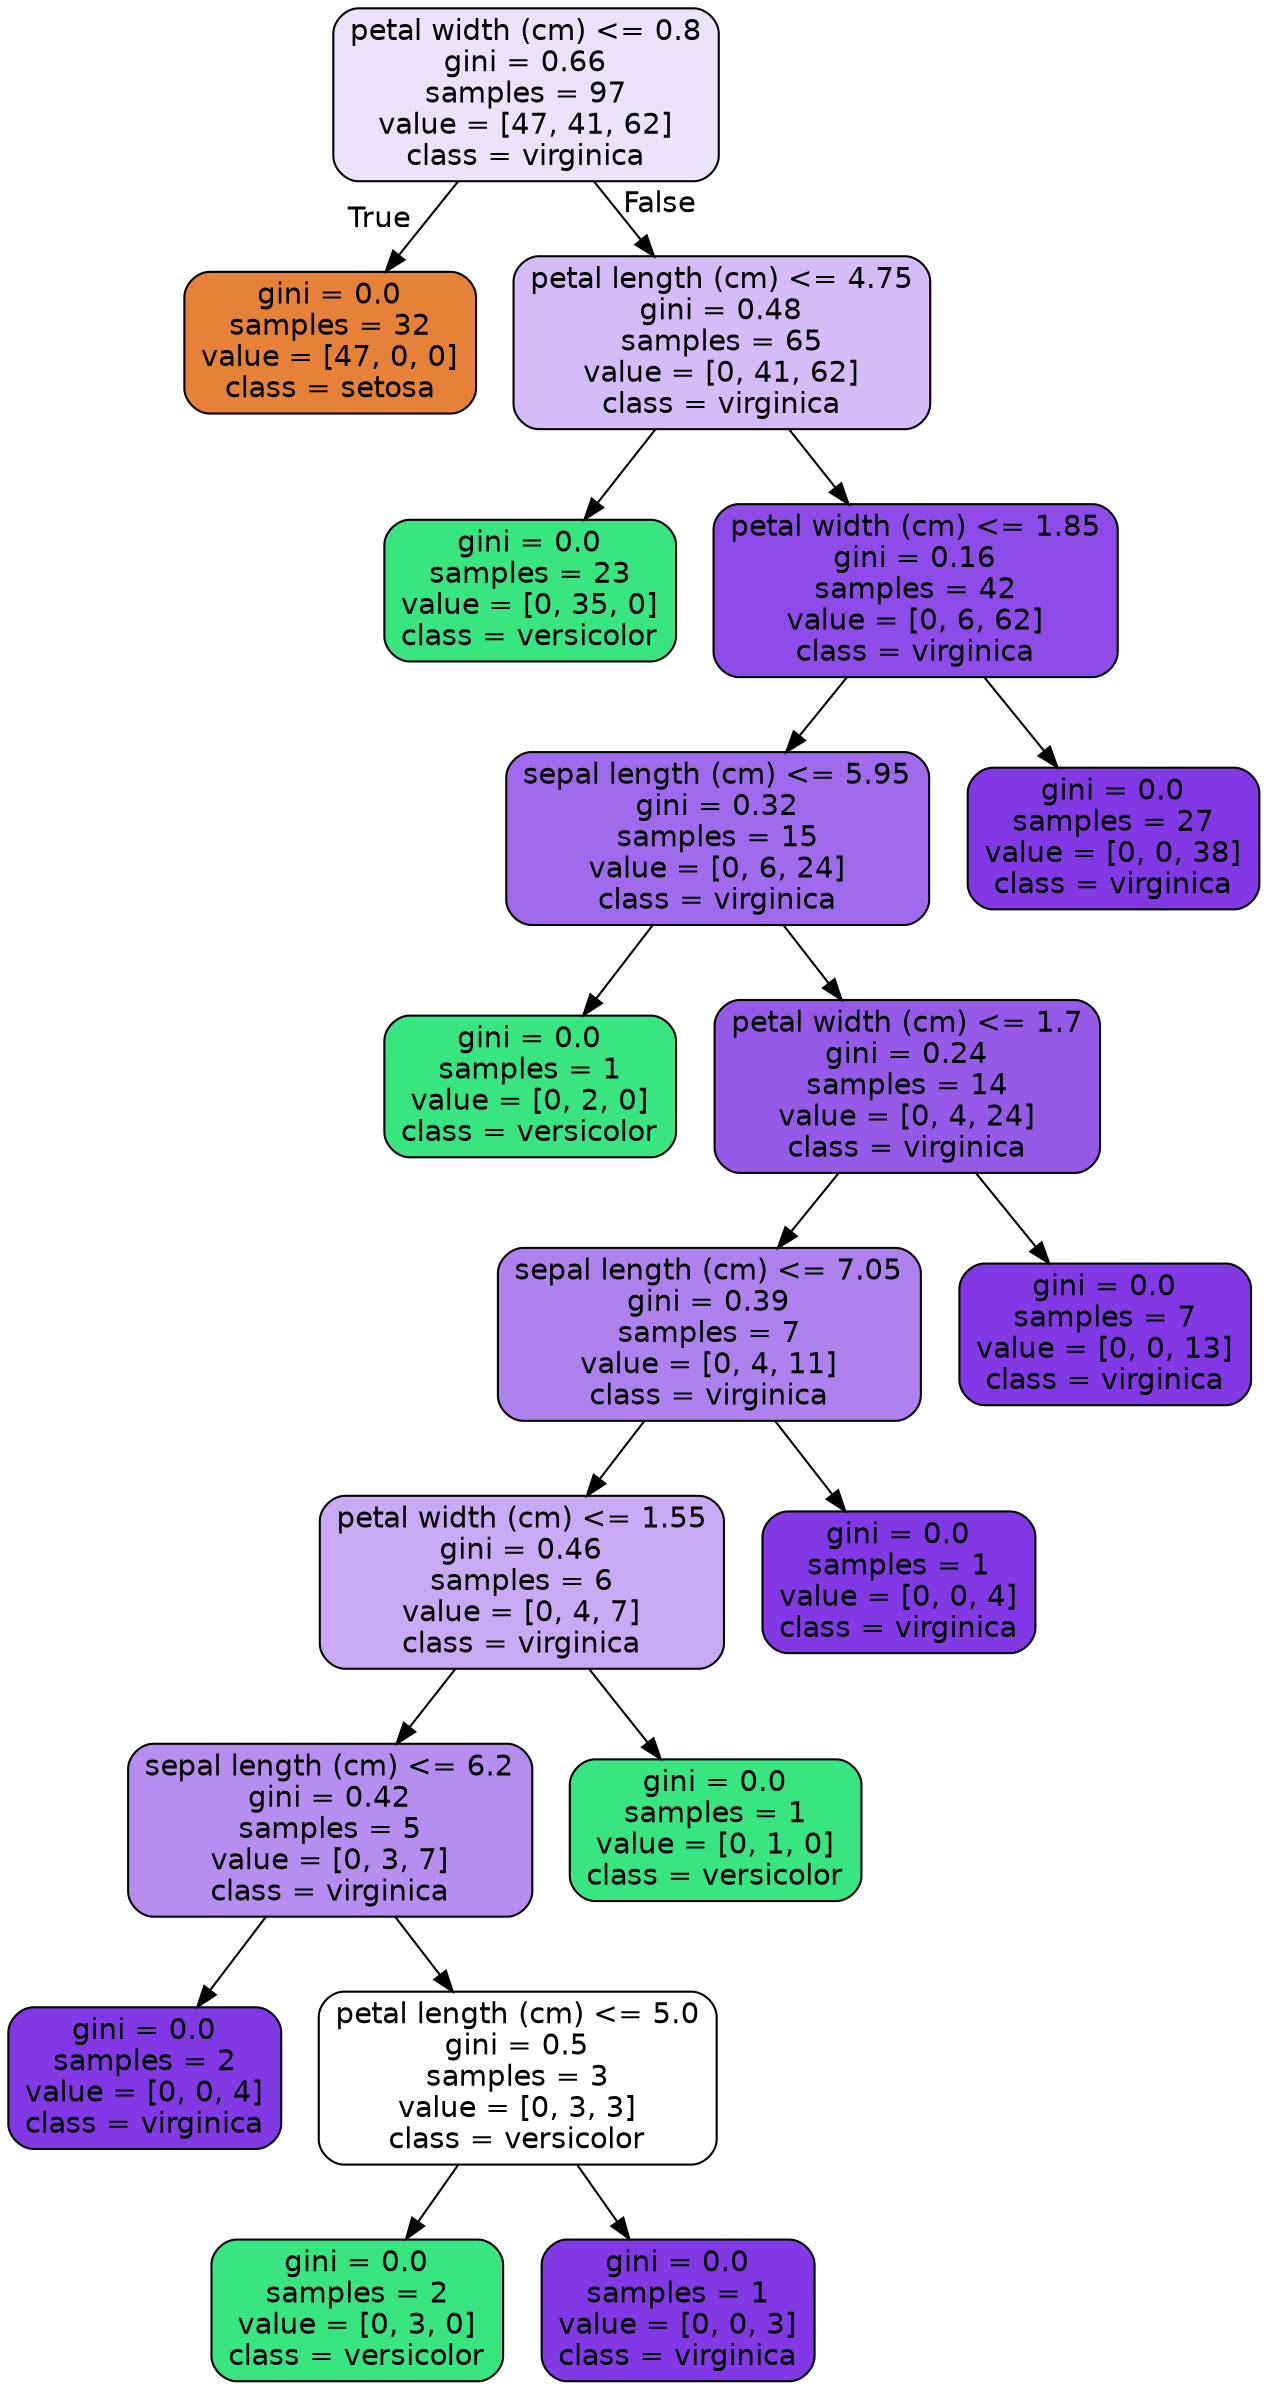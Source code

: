 digraph Tree {
node [shape=box, style="filled, rounded", color="black", fontname="helvetica"] ;
edge [fontname="helvetica"] ;
0 [label="petal width (cm) <= 0.8\ngini = 0.66\nsamples = 97\nvalue = [47, 41, 62]\nclass = virginica", fillcolor="#ede2fb"] ;
1 [label="gini = 0.0\nsamples = 32\nvalue = [47, 0, 0]\nclass = setosa", fillcolor="#e58139"] ;
0 -> 1 [labeldistance=2.5, labelangle=45, headlabel="True"] ;
2 [label="petal length (cm) <= 4.75\ngini = 0.48\nsamples = 65\nvalue = [0, 41, 62]\nclass = virginica", fillcolor="#d4bcf6"] ;
0 -> 2 [labeldistance=2.5, labelangle=-45, headlabel="False"] ;
3 [label="gini = 0.0\nsamples = 23\nvalue = [0, 35, 0]\nclass = versicolor", fillcolor="#39e581"] ;
2 -> 3 ;
4 [label="petal width (cm) <= 1.85\ngini = 0.16\nsamples = 42\nvalue = [0, 6, 62]\nclass = virginica", fillcolor="#8d4ce8"] ;
2 -> 4 ;
5 [label="sepal length (cm) <= 5.95\ngini = 0.32\nsamples = 15\nvalue = [0, 6, 24]\nclass = virginica", fillcolor="#a06aec"] ;
4 -> 5 ;
6 [label="gini = 0.0\nsamples = 1\nvalue = [0, 2, 0]\nclass = versicolor", fillcolor="#39e581"] ;
5 -> 6 ;
7 [label="petal width (cm) <= 1.7\ngini = 0.24\nsamples = 14\nvalue = [0, 4, 24]\nclass = virginica", fillcolor="#965ae9"] ;
5 -> 7 ;
8 [label="sepal length (cm) <= 7.05\ngini = 0.39\nsamples = 7\nvalue = [0, 4, 11]\nclass = virginica", fillcolor="#af81ee"] ;
7 -> 8 ;
9 [label="petal width (cm) <= 1.55\ngini = 0.46\nsamples = 6\nvalue = [0, 4, 7]\nclass = virginica", fillcolor="#c9aaf4"] ;
8 -> 9 ;
10 [label="sepal length (cm) <= 6.2\ngini = 0.42\nsamples = 5\nvalue = [0, 3, 7]\nclass = virginica", fillcolor="#b78ef0"] ;
9 -> 10 ;
11 [label="gini = 0.0\nsamples = 2\nvalue = [0, 0, 4]\nclass = virginica", fillcolor="#8139e5"] ;
10 -> 11 ;
12 [label="petal length (cm) <= 5.0\ngini = 0.5\nsamples = 3\nvalue = [0, 3, 3]\nclass = versicolor", fillcolor="#ffffff"] ;
10 -> 12 ;
13 [label="gini = 0.0\nsamples = 2\nvalue = [0, 3, 0]\nclass = versicolor", fillcolor="#39e581"] ;
12 -> 13 ;
14 [label="gini = 0.0\nsamples = 1\nvalue = [0, 0, 3]\nclass = virginica", fillcolor="#8139e5"] ;
12 -> 14 ;
15 [label="gini = 0.0\nsamples = 1\nvalue = [0, 1, 0]\nclass = versicolor", fillcolor="#39e581"] ;
9 -> 15 ;
16 [label="gini = 0.0\nsamples = 1\nvalue = [0, 0, 4]\nclass = virginica", fillcolor="#8139e5"] ;
8 -> 16 ;
17 [label="gini = 0.0\nsamples = 7\nvalue = [0, 0, 13]\nclass = virginica", fillcolor="#8139e5"] ;
7 -> 17 ;
18 [label="gini = 0.0\nsamples = 27\nvalue = [0, 0, 38]\nclass = virginica", fillcolor="#8139e5"] ;
4 -> 18 ;
}